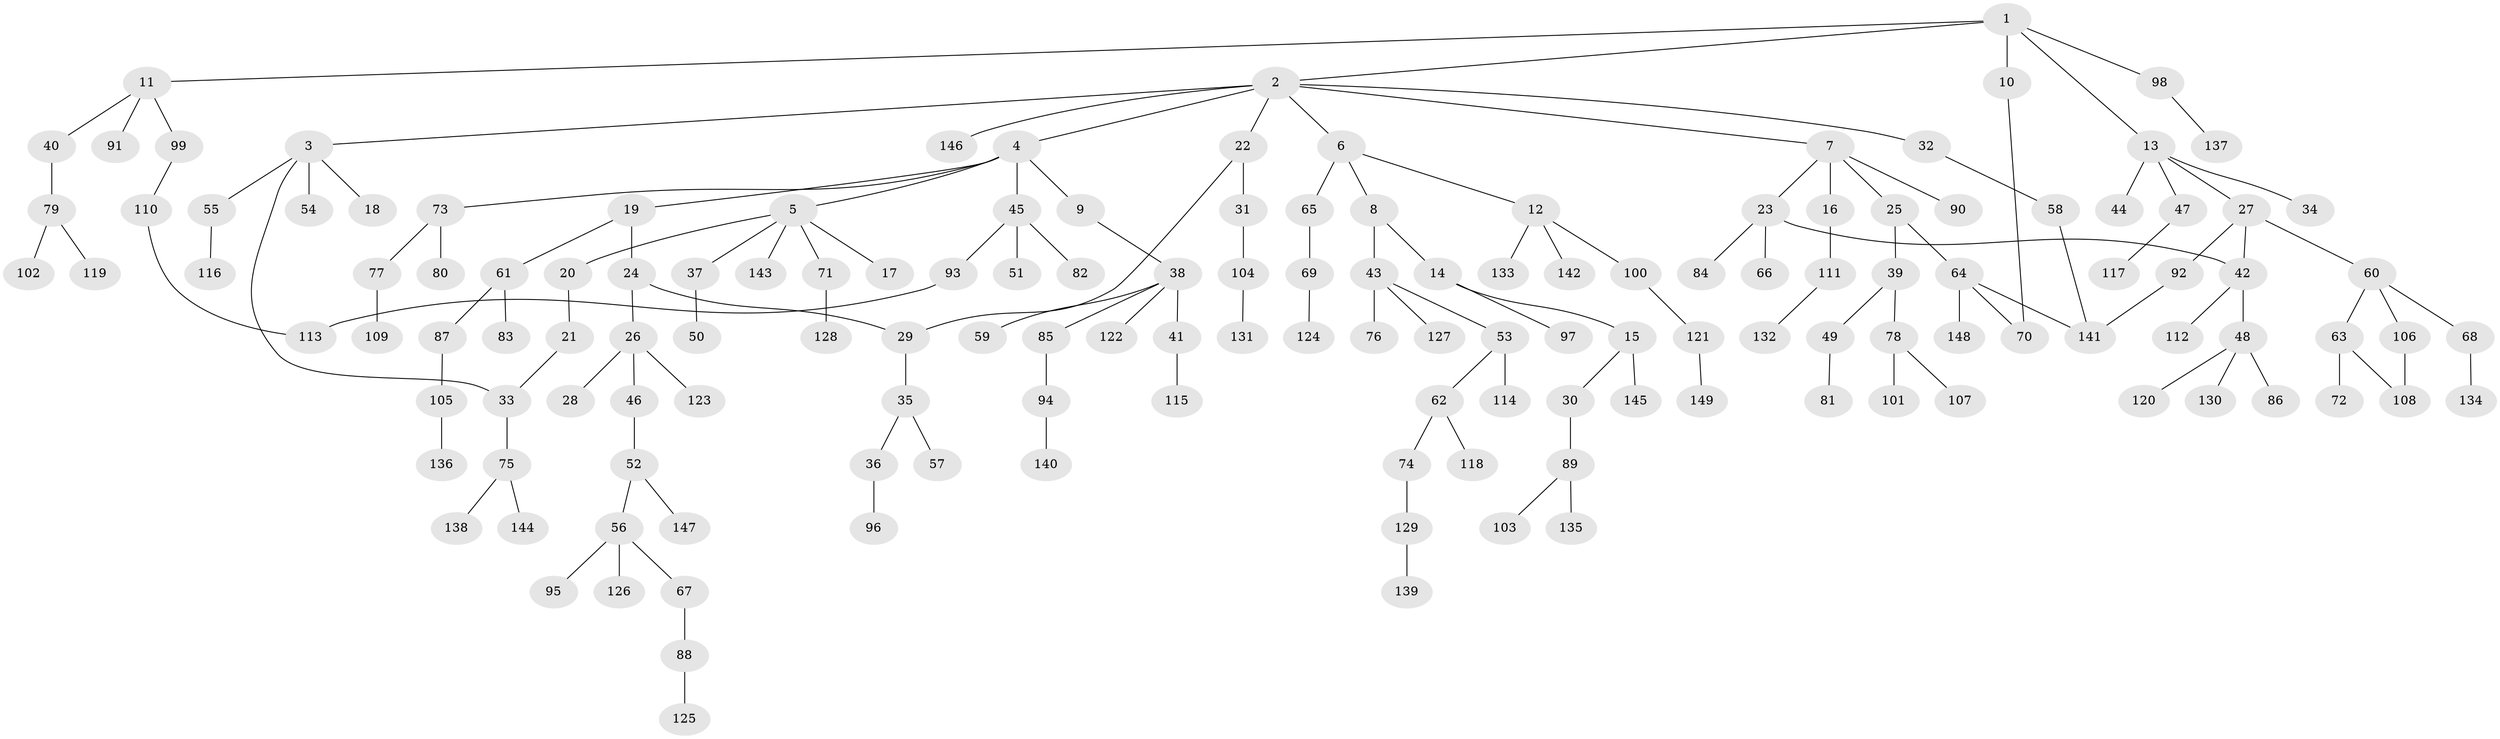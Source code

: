 // Generated by graph-tools (version 1.1) at 2025/34/03/09/25 02:34:07]
// undirected, 149 vertices, 156 edges
graph export_dot {
graph [start="1"]
  node [color=gray90,style=filled];
  1;
  2;
  3;
  4;
  5;
  6;
  7;
  8;
  9;
  10;
  11;
  12;
  13;
  14;
  15;
  16;
  17;
  18;
  19;
  20;
  21;
  22;
  23;
  24;
  25;
  26;
  27;
  28;
  29;
  30;
  31;
  32;
  33;
  34;
  35;
  36;
  37;
  38;
  39;
  40;
  41;
  42;
  43;
  44;
  45;
  46;
  47;
  48;
  49;
  50;
  51;
  52;
  53;
  54;
  55;
  56;
  57;
  58;
  59;
  60;
  61;
  62;
  63;
  64;
  65;
  66;
  67;
  68;
  69;
  70;
  71;
  72;
  73;
  74;
  75;
  76;
  77;
  78;
  79;
  80;
  81;
  82;
  83;
  84;
  85;
  86;
  87;
  88;
  89;
  90;
  91;
  92;
  93;
  94;
  95;
  96;
  97;
  98;
  99;
  100;
  101;
  102;
  103;
  104;
  105;
  106;
  107;
  108;
  109;
  110;
  111;
  112;
  113;
  114;
  115;
  116;
  117;
  118;
  119;
  120;
  121;
  122;
  123;
  124;
  125;
  126;
  127;
  128;
  129;
  130;
  131;
  132;
  133;
  134;
  135;
  136;
  137;
  138;
  139;
  140;
  141;
  142;
  143;
  144;
  145;
  146;
  147;
  148;
  149;
  1 -- 2;
  1 -- 10;
  1 -- 11;
  1 -- 13;
  1 -- 98;
  2 -- 3;
  2 -- 4;
  2 -- 6;
  2 -- 7;
  2 -- 22;
  2 -- 32;
  2 -- 146;
  3 -- 18;
  3 -- 54;
  3 -- 55;
  3 -- 33;
  4 -- 5;
  4 -- 9;
  4 -- 19;
  4 -- 45;
  4 -- 73;
  5 -- 17;
  5 -- 20;
  5 -- 37;
  5 -- 71;
  5 -- 143;
  6 -- 8;
  6 -- 12;
  6 -- 65;
  7 -- 16;
  7 -- 23;
  7 -- 25;
  7 -- 90;
  8 -- 14;
  8 -- 43;
  9 -- 38;
  10 -- 70;
  11 -- 40;
  11 -- 91;
  11 -- 99;
  12 -- 100;
  12 -- 133;
  12 -- 142;
  13 -- 27;
  13 -- 34;
  13 -- 44;
  13 -- 47;
  14 -- 15;
  14 -- 97;
  15 -- 30;
  15 -- 145;
  16 -- 111;
  19 -- 24;
  19 -- 61;
  20 -- 21;
  21 -- 33;
  22 -- 29;
  22 -- 31;
  23 -- 66;
  23 -- 84;
  23 -- 42;
  24 -- 26;
  24 -- 29;
  25 -- 39;
  25 -- 64;
  26 -- 28;
  26 -- 46;
  26 -- 123;
  27 -- 42;
  27 -- 60;
  27 -- 92;
  29 -- 35;
  30 -- 89;
  31 -- 104;
  32 -- 58;
  33 -- 75;
  35 -- 36;
  35 -- 57;
  36 -- 96;
  37 -- 50;
  38 -- 41;
  38 -- 59;
  38 -- 85;
  38 -- 122;
  39 -- 49;
  39 -- 78;
  40 -- 79;
  41 -- 115;
  42 -- 48;
  42 -- 112;
  43 -- 53;
  43 -- 76;
  43 -- 127;
  45 -- 51;
  45 -- 82;
  45 -- 93;
  46 -- 52;
  47 -- 117;
  48 -- 86;
  48 -- 120;
  48 -- 130;
  49 -- 81;
  52 -- 56;
  52 -- 147;
  53 -- 62;
  53 -- 114;
  55 -- 116;
  56 -- 67;
  56 -- 95;
  56 -- 126;
  58 -- 141;
  60 -- 63;
  60 -- 68;
  60 -- 106;
  61 -- 83;
  61 -- 87;
  62 -- 74;
  62 -- 118;
  63 -- 72;
  63 -- 108;
  64 -- 148;
  64 -- 70;
  64 -- 141;
  65 -- 69;
  67 -- 88;
  68 -- 134;
  69 -- 124;
  71 -- 128;
  73 -- 77;
  73 -- 80;
  74 -- 129;
  75 -- 138;
  75 -- 144;
  77 -- 109;
  78 -- 101;
  78 -- 107;
  79 -- 102;
  79 -- 119;
  85 -- 94;
  87 -- 105;
  88 -- 125;
  89 -- 103;
  89 -- 135;
  92 -- 141;
  93 -- 113;
  94 -- 140;
  98 -- 137;
  99 -- 110;
  100 -- 121;
  104 -- 131;
  105 -- 136;
  106 -- 108;
  110 -- 113;
  111 -- 132;
  121 -- 149;
  129 -- 139;
}
